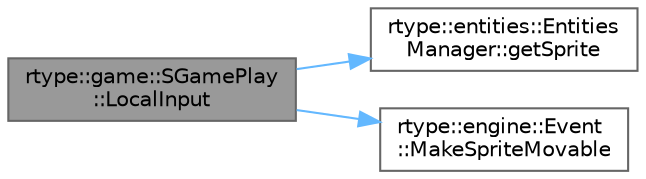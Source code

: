 digraph "rtype::game::SGamePlay::LocalInput"
{
 // LATEX_PDF_SIZE
  bgcolor="transparent";
  edge [fontname=Helvetica,fontsize=10,labelfontname=Helvetica,labelfontsize=10];
  node [fontname=Helvetica,fontsize=10,shape=box,height=0.2,width=0.4];
  rankdir="LR";
  Node1 [label="rtype::game::SGamePlay\l::LocalInput",height=0.2,width=0.4,color="gray40", fillcolor="grey60", style="filled", fontcolor="black",tooltip="check a input"];
  Node1 -> Node2 [color="steelblue1",style="solid"];
  Node2 [label="rtype::entities::Entities\lManager::getSprite",height=0.2,width=0.4,color="grey40", fillcolor="white", style="filled",URL="$classrtype_1_1entities_1_1EntitiesManager.html#ad8f4837cb81e312fb190f5cd4ec00a88",tooltip="This function is used to get the sprite of an entity."];
  Node1 -> Node3 [color="steelblue1",style="solid"];
  Node3 [label="rtype::engine::Event\l::MakeSpriteMovable",height=0.2,width=0.4,color="grey40", fillcolor="white", style="filled",URL="$classrtype_1_1engine_1_1Event.html#aaaa10d73c15299d020592aadb04a665b",tooltip="Function to make an sprite movable."];
}

